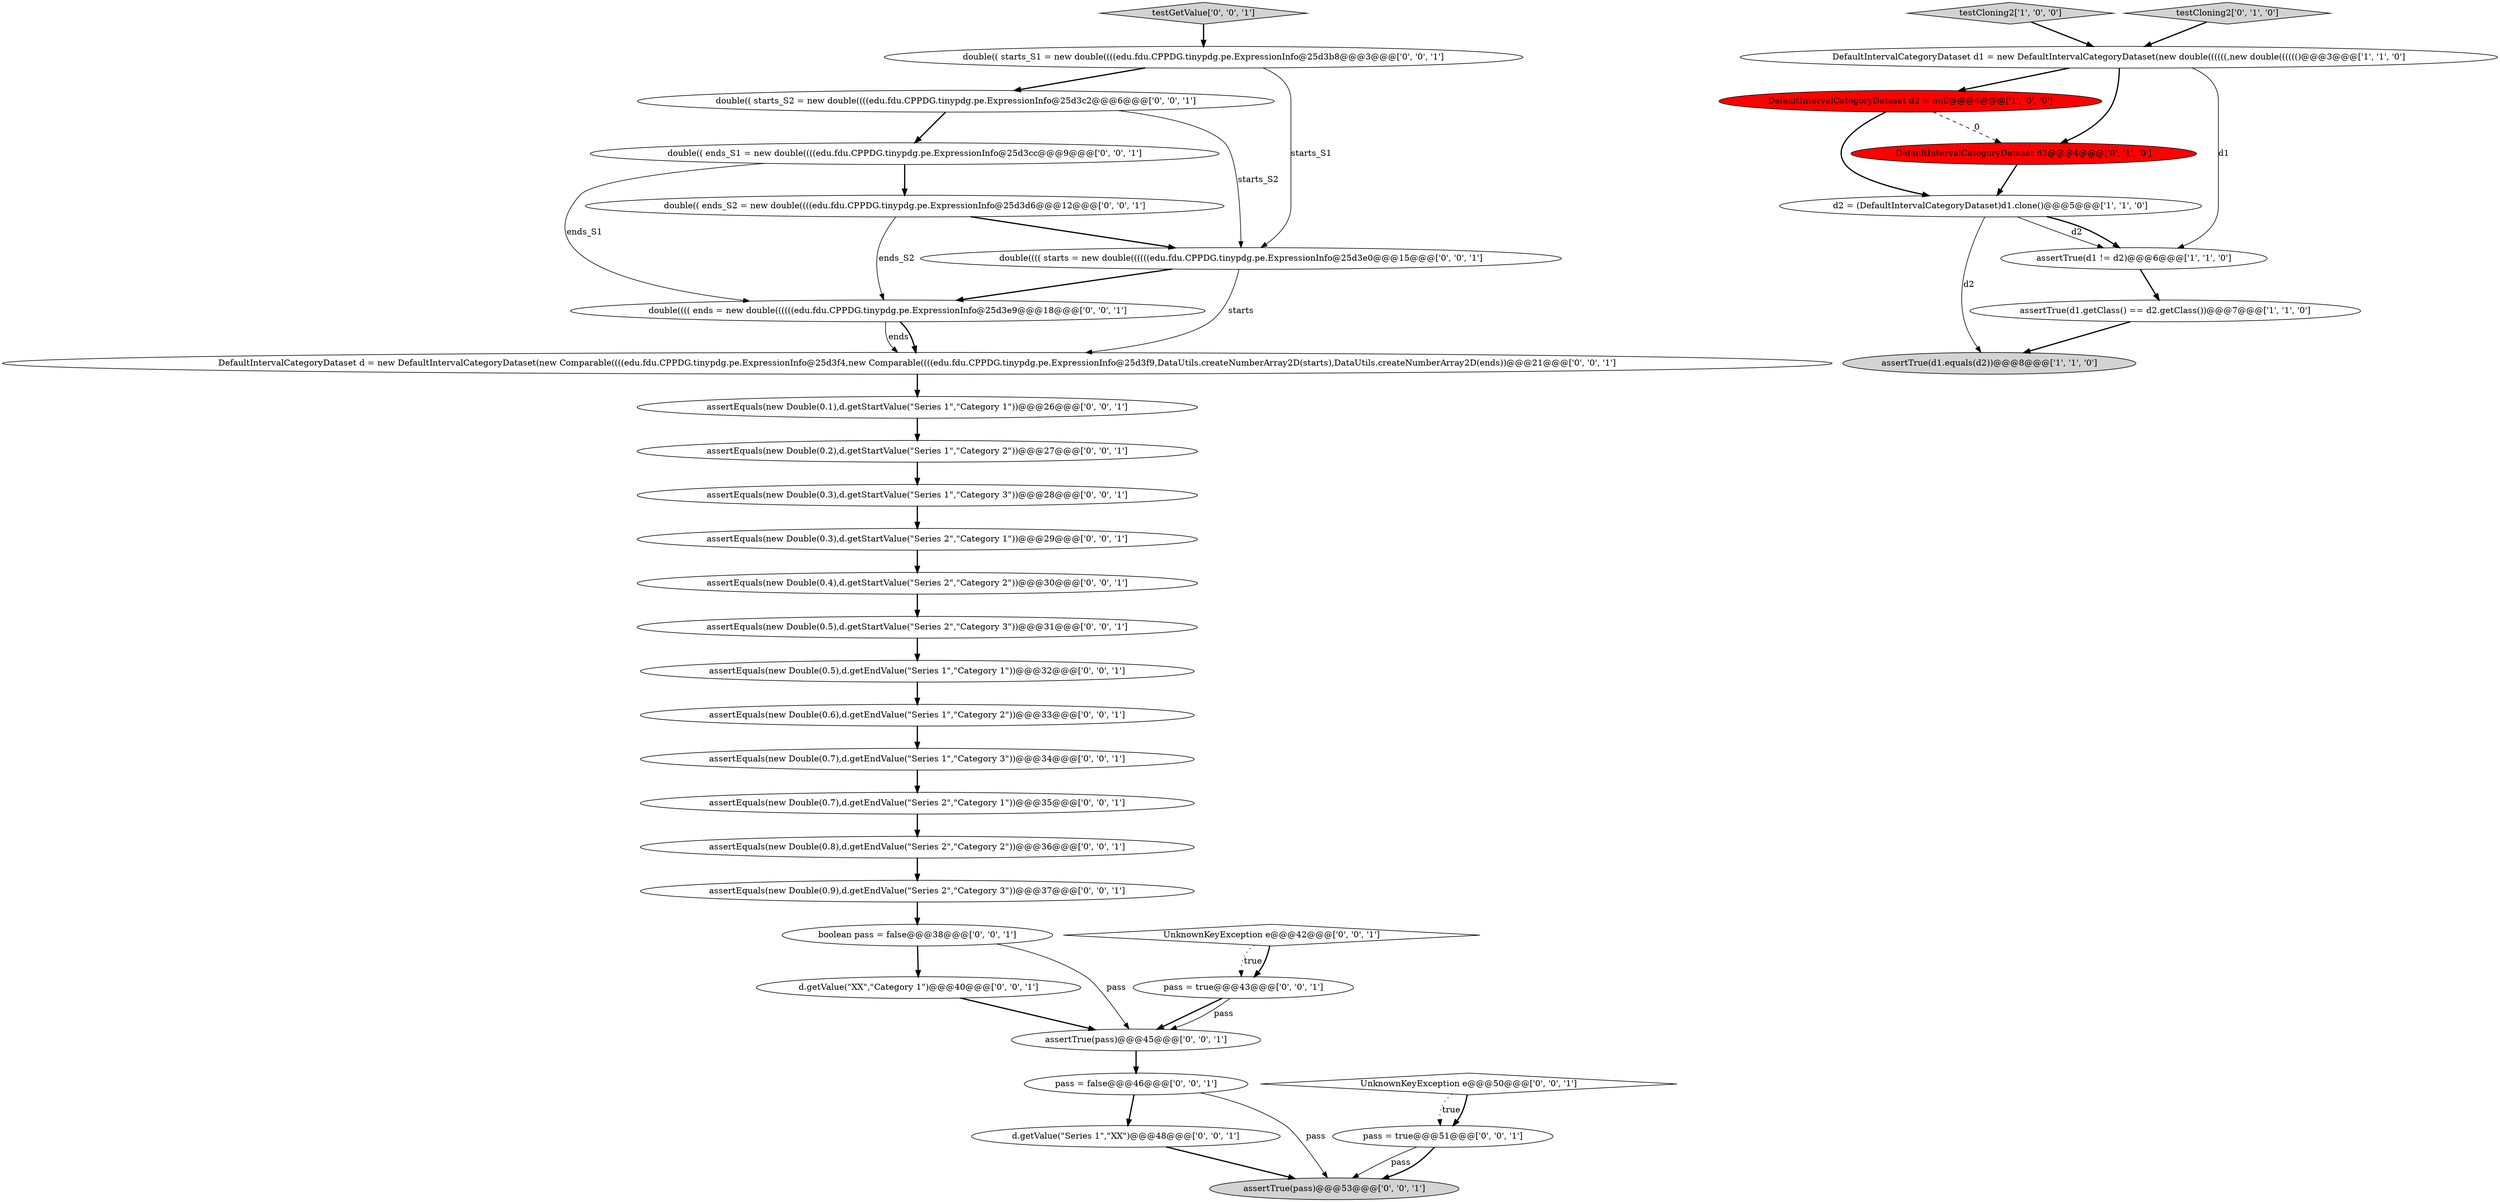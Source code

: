 digraph {
37 [style = filled, label = "d.getValue(\"Series 1\",\"XX\")@@@48@@@['0', '0', '1']", fillcolor = white, shape = ellipse image = "AAA0AAABBB3BBB"];
1 [style = filled, label = "DefaultIntervalCategoryDataset d1 = new DefaultIntervalCategoryDataset(new double((((((,new double(((((()@@@3@@@['1', '1', '0']", fillcolor = white, shape = ellipse image = "AAA0AAABBB1BBB"];
29 [style = filled, label = "assertTrue(pass)@@@45@@@['0', '0', '1']", fillcolor = white, shape = ellipse image = "AAA0AAABBB3BBB"];
12 [style = filled, label = "double(( starts_S1 = new double((((edu.fdu.CPPDG.tinypdg.pe.ExpressionInfo@25d3b8@@@3@@@['0', '0', '1']", fillcolor = white, shape = ellipse image = "AAA0AAABBB3BBB"];
20 [style = filled, label = "double(( ends_S2 = new double((((edu.fdu.CPPDG.tinypdg.pe.ExpressionInfo@25d3d6@@@12@@@['0', '0', '1']", fillcolor = white, shape = ellipse image = "AAA0AAABBB3BBB"];
3 [style = filled, label = "DefaultIntervalCategoryDataset d2 = null@@@4@@@['1', '0', '0']", fillcolor = red, shape = ellipse image = "AAA1AAABBB1BBB"];
9 [style = filled, label = "double(((( ends = new double((((((edu.fdu.CPPDG.tinypdg.pe.ExpressionInfo@25d3e9@@@18@@@['0', '0', '1']", fillcolor = white, shape = ellipse image = "AAA0AAABBB3BBB"];
5 [style = filled, label = "testCloning2['1', '0', '0']", fillcolor = lightgray, shape = diamond image = "AAA0AAABBB1BBB"];
11 [style = filled, label = "pass = false@@@46@@@['0', '0', '1']", fillcolor = white, shape = ellipse image = "AAA0AAABBB3BBB"];
27 [style = filled, label = "double(((( starts = new double((((((edu.fdu.CPPDG.tinypdg.pe.ExpressionInfo@25d3e0@@@15@@@['0', '0', '1']", fillcolor = white, shape = ellipse image = "AAA0AAABBB3BBB"];
21 [style = filled, label = "DefaultIntervalCategoryDataset d = new DefaultIntervalCategoryDataset(new Comparable((((edu.fdu.CPPDG.tinypdg.pe.ExpressionInfo@25d3f4,new Comparable((((edu.fdu.CPPDG.tinypdg.pe.ExpressionInfo@25d3f9,DataUtils.createNumberArray2D(starts),DataUtils.createNumberArray2D(ends))@@@21@@@['0', '0', '1']", fillcolor = white, shape = ellipse image = "AAA0AAABBB3BBB"];
31 [style = filled, label = "assertEquals(new Double(0.9),d.getEndValue(\"Series 2\",\"Category 3\"))@@@37@@@['0', '0', '1']", fillcolor = white, shape = ellipse image = "AAA0AAABBB3BBB"];
22 [style = filled, label = "d.getValue(\"XX\",\"Category 1\")@@@40@@@['0', '0', '1']", fillcolor = white, shape = ellipse image = "AAA0AAABBB3BBB"];
24 [style = filled, label = "assertEquals(new Double(0.3),d.getStartValue(\"Series 1\",\"Category 3\"))@@@28@@@['0', '0', '1']", fillcolor = white, shape = ellipse image = "AAA0AAABBB3BBB"];
28 [style = filled, label = "assertTrue(pass)@@@53@@@['0', '0', '1']", fillcolor = lightgray, shape = ellipse image = "AAA0AAABBB3BBB"];
0 [style = filled, label = "d2 = (DefaultIntervalCategoryDataset)d1.clone()@@@5@@@['1', '1', '0']", fillcolor = white, shape = ellipse image = "AAA0AAABBB1BBB"];
16 [style = filled, label = "assertEquals(new Double(0.5),d.getStartValue(\"Series 2\",\"Category 3\"))@@@31@@@['0', '0', '1']", fillcolor = white, shape = ellipse image = "AAA0AAABBB3BBB"];
33 [style = filled, label = "pass = true@@@51@@@['0', '0', '1']", fillcolor = white, shape = ellipse image = "AAA0AAABBB3BBB"];
19 [style = filled, label = "testGetValue['0', '0', '1']", fillcolor = lightgray, shape = diamond image = "AAA0AAABBB3BBB"];
14 [style = filled, label = "assertEquals(new Double(0.1),d.getStartValue(\"Series 1\",\"Category 1\"))@@@26@@@['0', '0', '1']", fillcolor = white, shape = ellipse image = "AAA0AAABBB3BBB"];
30 [style = filled, label = "assertEquals(new Double(0.4),d.getStartValue(\"Series 2\",\"Category 2\"))@@@30@@@['0', '0', '1']", fillcolor = white, shape = ellipse image = "AAA0AAABBB3BBB"];
17 [style = filled, label = "assertEquals(new Double(0.3),d.getStartValue(\"Series 2\",\"Category 1\"))@@@29@@@['0', '0', '1']", fillcolor = white, shape = ellipse image = "AAA0AAABBB3BBB"];
23 [style = filled, label = "assertEquals(new Double(0.7),d.getEndValue(\"Series 1\",\"Category 3\"))@@@34@@@['0', '0', '1']", fillcolor = white, shape = ellipse image = "AAA0AAABBB3BBB"];
36 [style = filled, label = "UnknownKeyException e@@@42@@@['0', '0', '1']", fillcolor = white, shape = diamond image = "AAA0AAABBB3BBB"];
18 [style = filled, label = "assertEquals(new Double(0.6),d.getEndValue(\"Series 1\",\"Category 2\"))@@@33@@@['0', '0', '1']", fillcolor = white, shape = ellipse image = "AAA0AAABBB3BBB"];
34 [style = filled, label = "assertEquals(new Double(0.7),d.getEndValue(\"Series 2\",\"Category 1\"))@@@35@@@['0', '0', '1']", fillcolor = white, shape = ellipse image = "AAA0AAABBB3BBB"];
4 [style = filled, label = "assertTrue(d1.equals(d2))@@@8@@@['1', '1', '0']", fillcolor = lightgray, shape = ellipse image = "AAA0AAABBB1BBB"];
32 [style = filled, label = "boolean pass = false@@@38@@@['0', '0', '1']", fillcolor = white, shape = ellipse image = "AAA0AAABBB3BBB"];
35 [style = filled, label = "pass = true@@@43@@@['0', '0', '1']", fillcolor = white, shape = ellipse image = "AAA0AAABBB3BBB"];
6 [style = filled, label = "assertTrue(d1.getClass() == d2.getClass())@@@7@@@['1', '1', '0']", fillcolor = white, shape = ellipse image = "AAA0AAABBB1BBB"];
2 [style = filled, label = "assertTrue(d1 != d2)@@@6@@@['1', '1', '0']", fillcolor = white, shape = ellipse image = "AAA0AAABBB1BBB"];
13 [style = filled, label = "assertEquals(new Double(0.5),d.getEndValue(\"Series 1\",\"Category 1\"))@@@32@@@['0', '0', '1']", fillcolor = white, shape = ellipse image = "AAA0AAABBB3BBB"];
8 [style = filled, label = "testCloning2['0', '1', '0']", fillcolor = lightgray, shape = diamond image = "AAA0AAABBB2BBB"];
38 [style = filled, label = "double(( starts_S2 = new double((((edu.fdu.CPPDG.tinypdg.pe.ExpressionInfo@25d3c2@@@6@@@['0', '0', '1']", fillcolor = white, shape = ellipse image = "AAA0AAABBB3BBB"];
7 [style = filled, label = "DefaultIntervalCategoryDataset d2@@@4@@@['0', '1', '0']", fillcolor = red, shape = ellipse image = "AAA1AAABBB2BBB"];
26 [style = filled, label = "UnknownKeyException e@@@50@@@['0', '0', '1']", fillcolor = white, shape = diamond image = "AAA0AAABBB3BBB"];
15 [style = filled, label = "assertEquals(new Double(0.8),d.getEndValue(\"Series 2\",\"Category 2\"))@@@36@@@['0', '0', '1']", fillcolor = white, shape = ellipse image = "AAA0AAABBB3BBB"];
25 [style = filled, label = "assertEquals(new Double(0.2),d.getStartValue(\"Series 1\",\"Category 2\"))@@@27@@@['0', '0', '1']", fillcolor = white, shape = ellipse image = "AAA0AAABBB3BBB"];
10 [style = filled, label = "double(( ends_S1 = new double((((edu.fdu.CPPDG.tinypdg.pe.ExpressionInfo@25d3cc@@@9@@@['0', '0', '1']", fillcolor = white, shape = ellipse image = "AAA0AAABBB3BBB"];
27->21 [style = solid, label="starts"];
32->22 [style = bold, label=""];
16->13 [style = bold, label=""];
10->20 [style = bold, label=""];
14->25 [style = bold, label=""];
37->28 [style = bold, label=""];
35->29 [style = bold, label=""];
26->33 [style = dotted, label="true"];
18->23 [style = bold, label=""];
0->2 [style = solid, label="d2"];
19->12 [style = bold, label=""];
32->29 [style = solid, label="pass"];
38->10 [style = bold, label=""];
33->28 [style = solid, label="pass"];
2->6 [style = bold, label=""];
3->7 [style = dashed, label="0"];
31->32 [style = bold, label=""];
33->28 [style = bold, label=""];
27->9 [style = bold, label=""];
0->2 [style = bold, label=""];
1->3 [style = bold, label=""];
34->15 [style = bold, label=""];
22->29 [style = bold, label=""];
11->37 [style = bold, label=""];
7->0 [style = bold, label=""];
17->30 [style = bold, label=""];
38->27 [style = solid, label="starts_S2"];
1->7 [style = bold, label=""];
0->4 [style = solid, label="d2"];
9->21 [style = solid, label="ends"];
3->0 [style = bold, label=""];
12->27 [style = solid, label="starts_S1"];
20->27 [style = bold, label=""];
8->1 [style = bold, label=""];
6->4 [style = bold, label=""];
5->1 [style = bold, label=""];
25->24 [style = bold, label=""];
10->9 [style = solid, label="ends_S1"];
12->38 [style = bold, label=""];
1->2 [style = solid, label="d1"];
20->9 [style = solid, label="ends_S2"];
15->31 [style = bold, label=""];
11->28 [style = solid, label="pass"];
24->17 [style = bold, label=""];
9->21 [style = bold, label=""];
23->34 [style = bold, label=""];
35->29 [style = solid, label="pass"];
36->35 [style = dotted, label="true"];
36->35 [style = bold, label=""];
30->16 [style = bold, label=""];
26->33 [style = bold, label=""];
29->11 [style = bold, label=""];
13->18 [style = bold, label=""];
21->14 [style = bold, label=""];
}
